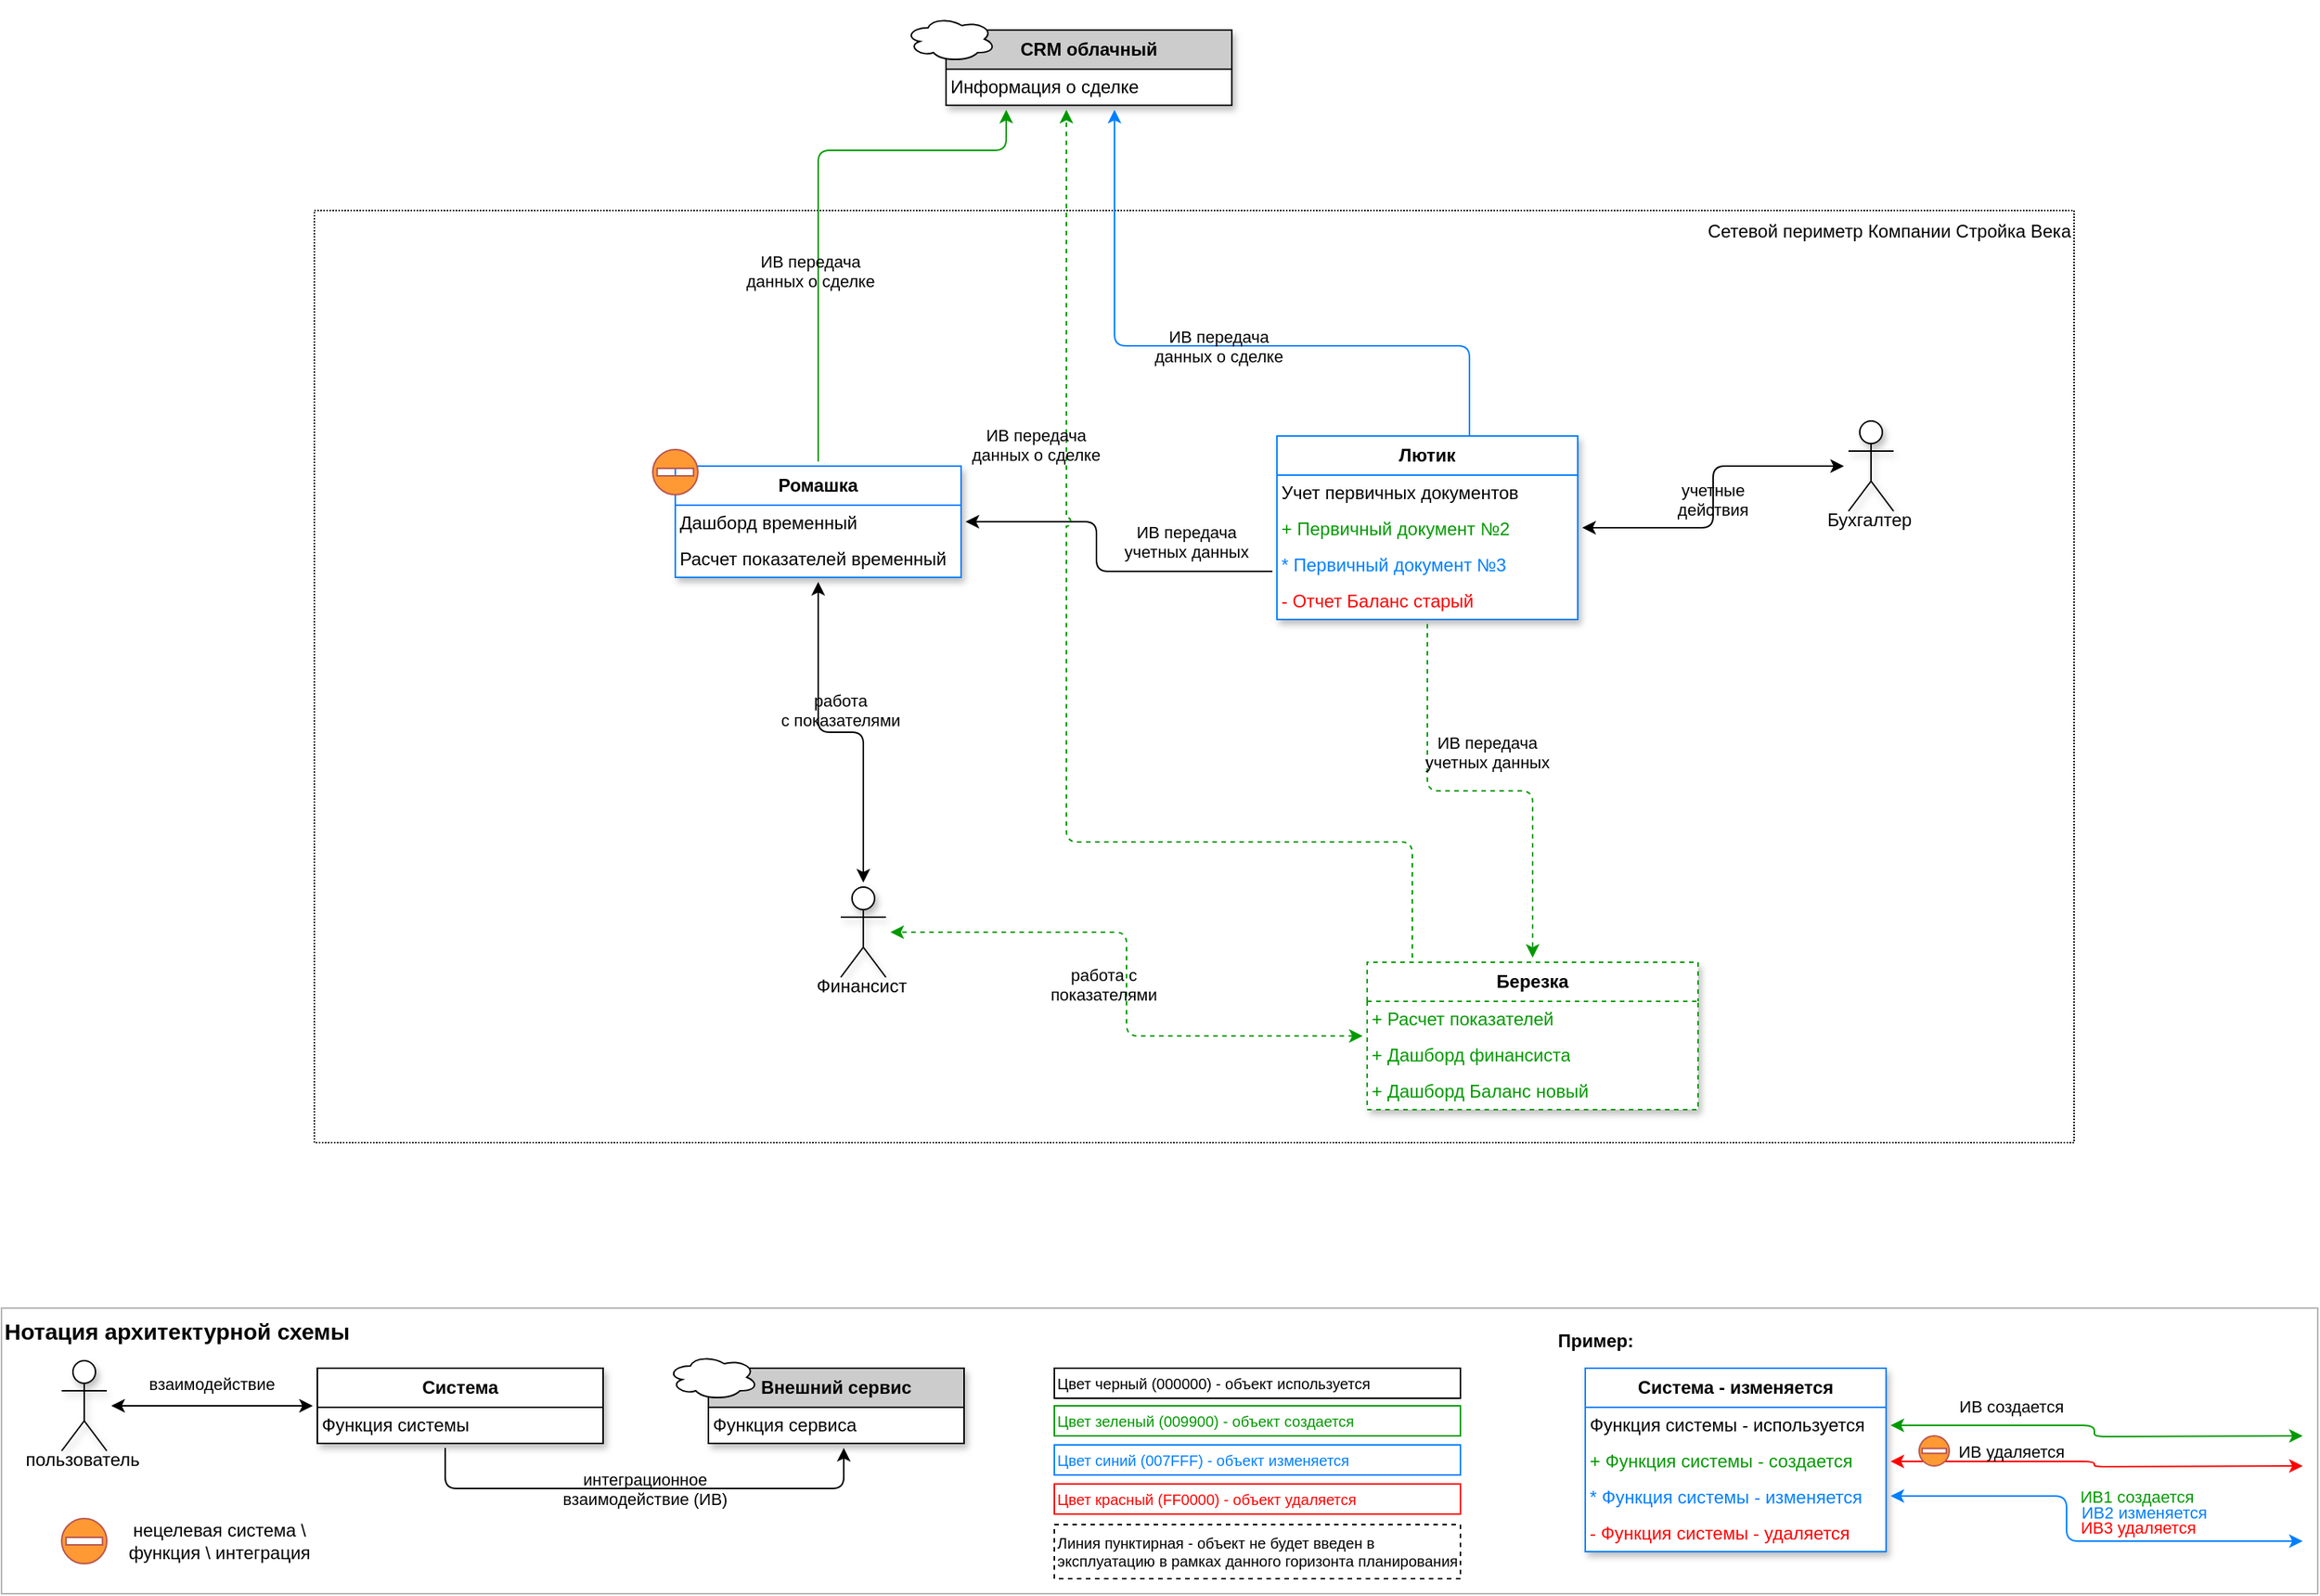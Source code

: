 <mxfile version="24.2.5" type="device">
  <diagram name="L1 diagram" id="lnKFR2A0_PlhCYDjk-47">
    <mxGraphModel dx="1147" dy="29" grid="1" gridSize="10" guides="0" tooltips="1" connect="0" arrows="0" fold="1" page="1" pageScale="1" pageWidth="1654" pageHeight="1169" math="0" shadow="0">
      <root>
        <mxCell id="0" />
        <mxCell id="WYcusz1EQhwt7nqvAaZp-32" value="Легенда" style="" parent="0" />
        <mxCell id="w1Yb3G1GzCkss31SYDfo-8" value="Нотация архитектурной схемы" style="rounded=0;whiteSpace=wrap;html=1;fillColor=default;strokeColor=#B3B3B3;verticalAlign=top;fontSize=15;movable=1;resizable=1;rotatable=1;deletable=1;editable=1;locked=0;connectable=1;strokeWidth=1;fontStyle=1;align=left;" parent="WYcusz1EQhwt7nqvAaZp-32" vertex="1">
          <mxGeometry x="62" y="2140" width="1540" height="190" as="geometry" />
        </mxCell>
        <object label="Система" placeholders="1" tooltip="" team="" tasks="" id="WYcusz1EQhwt7nqvAaZp-33">
          <mxCell style="swimlane;strokeColor=#000000;rounded=0;strokeWidth=1;fontStyle=1;childLayout=stackLayout;horizontal=1;startSize=26;fillColor=default;horizontalStack=0;resizeParent=1;resizeParentMax=0;resizeLast=0;collapsible=0;marginBottom=0;whiteSpace=wrap;labelBackgroundColor=none;swimlaneFillColor=#FFFFFF;swimlaneLine=1;shadow=1;glass=0;allowArrows=1;fixDash=0;expand=1;movableLabel=0;rotatable=0;noLabel=0;snapToPoint=0;perimeter=rectanglePerimeter;metaEdit=0;resizeWidth=0;resizeHeight=0;cloneable=1;deletable=1;treeFolding=0;treeMoving=0;pointerEvents=0;enumerate=0;comic=0;movable=1;resizable=1;editable=1;locked=0;connectable=1;autosize=0;spacing=0;" parent="WYcusz1EQhwt7nqvAaZp-32" vertex="1">
            <mxGeometry x="272" y="2180" width="190" height="50" as="geometry">
              <mxRectangle x="1360" y="1390" width="90" height="30" as="alternateBounds" />
            </mxGeometry>
          </mxCell>
        </object>
        <UserObject label="Функция системы" tooltip="" team="" tasks="" placeholders="1" id="WYcusz1EQhwt7nqvAaZp-34">
          <mxCell style="text;strokeColor=none;fillColor=none;align=left;verticalAlign=middle;spacingLeft=0;spacingRight=0;overflow=hidden;rotatable=0;points=[[0,0.5],[1,0.5]];portConstraint=eastwest;whiteSpace=wrap;fontColor=#000000;noLabel=0;expand=1;enumerate=0;textShadow=0;labelPosition=center;verticalLabelPosition=middle;spacing=3;" parent="WYcusz1EQhwt7nqvAaZp-33" vertex="1">
            <mxGeometry y="26" width="190" height="24" as="geometry" />
          </mxCell>
        </UserObject>
        <UserObject label="интеграционное&#xa;взаимодействие (ИВ)" tooltip="" team="" tasks="" placeholders="1" id="WYcusz1EQhwt7nqvAaZp-35">
          <mxCell style="edgeStyle=orthogonalEdgeStyle;rounded=1;orthogonalLoop=1;jettySize=auto;fontColor=#000000;strokeColor=#000000;curved=0;fillOpacity=100;metaEdit=0;noJump=0;ignoreEdge=0;orthogonal=1;enumerate=0;bendable=1;perimeterSpacing=3;comic=0;arcSize=15;labelBackgroundColor=none;spacing=0;shadow=0;horizontal=1;jumpStyle=arc;flowAnimation=0;startArrow=none;startFill=0;" parent="WYcusz1EQhwt7nqvAaZp-32" source="WYcusz1EQhwt7nqvAaZp-33" target="w1Yb3G1GzCkss31SYDfo-4" edge="1">
            <mxGeometry x="0.003" relative="1" as="geometry">
              <mxPoint x="422" y="2290" as="sourcePoint" />
              <mxPoint x="472" y="2330" as="targetPoint" />
              <mxPoint as="offset" />
              <Array as="points">
                <mxPoint x="357" y="2260" />
                <mxPoint x="622" y="2260" />
              </Array>
            </mxGeometry>
          </mxCell>
        </UserObject>
        <object label="пользователь" placeholders="1" id="WYcusz1EQhwt7nqvAaZp-36">
          <mxCell style="shape=umlActor;verticalLabelPosition=bottom;verticalAlign=top;outlineConnect=0;movableLabel=1;resizable=0;rotatable=0;treeFolding=0;treeMoving=0;enumerate=0;comic=0;resizeWidth=0;recursiveResize=0;textShadow=0;shadow=1;" parent="WYcusz1EQhwt7nqvAaZp-32" vertex="1">
            <mxGeometry x="102" y="2175" width="30" height="60" as="geometry">
              <mxPoint x="-1" y="-8" as="offset" />
            </mxGeometry>
          </mxCell>
        </object>
        <UserObject label="взаимодействие" tooltip="" team="" tasks="" placeholders="1" id="w1Yb3G1GzCkss31SYDfo-1">
          <mxCell style="edgeStyle=orthogonalEdgeStyle;rounded=1;orthogonalLoop=1;jettySize=auto;fontColor=#000000;strokeColor=#000000;curved=0;fillOpacity=100;metaEdit=0;noJump=0;ignoreEdge=0;orthogonal=1;enumerate=0;bendable=1;perimeterSpacing=3;comic=0;arcSize=15;labelBackgroundColor=none;spacing=0;shadow=0;horizontal=1;startArrow=classic;startFill=1;jumpStyle=arc;" parent="WYcusz1EQhwt7nqvAaZp-32" source="WYcusz1EQhwt7nqvAaZp-36" target="WYcusz1EQhwt7nqvAaZp-33" edge="1">
            <mxGeometry y="15" relative="1" as="geometry">
              <mxPoint x="152" y="2305" as="sourcePoint" />
              <mxPoint x="289" y="2270" as="targetPoint" />
              <mxPoint as="offset" />
            </mxGeometry>
          </mxCell>
        </UserObject>
        <mxCell id="w1Yb3G1GzCkss31SYDfo-7" value="" style="group" parent="WYcusz1EQhwt7nqvAaZp-32" vertex="1" connectable="0">
          <mxGeometry x="502" y="2160" width="220" height="70" as="geometry" />
        </mxCell>
        <object label="Внешний сервис" placeholders="1" tooltip="" team="" tasks="" id="w1Yb3G1GzCkss31SYDfo-4">
          <mxCell style="swimlane;strokeColor=#000000;rounded=0;strokeWidth=1;fontStyle=1;childLayout=stackLayout;horizontal=1;startSize=26;fillColor=#CCCCCC;horizontalStack=0;resizeParent=1;resizeParentMax=0;resizeLast=0;collapsible=0;marginBottom=0;whiteSpace=wrap;labelBackgroundColor=none;swimlaneFillColor=#FFFFFF;swimlaneLine=1;shadow=1;glass=0;allowArrows=1;fixDash=0;expand=1;movableLabel=0;rotatable=0;noLabel=0;snapToPoint=0;perimeter=rectanglePerimeter;metaEdit=0;resizeWidth=0;resizeHeight=0;cloneable=1;deletable=1;treeFolding=0;treeMoving=0;pointerEvents=0;enumerate=0;comic=0;movable=1;resizable=1;editable=1;locked=0;connectable=1;autosize=0;spacing=0;" parent="w1Yb3G1GzCkss31SYDfo-7" vertex="1">
            <mxGeometry x="30" y="20" width="170" height="50" as="geometry">
              <mxRectangle x="1360" y="1390" width="90" height="30" as="alternateBounds" />
            </mxGeometry>
          </mxCell>
        </object>
        <UserObject label="Функция сервиса" tooltip="" team="" tasks="" placeholders="1" id="w1Yb3G1GzCkss31SYDfo-5">
          <mxCell style="text;strokeColor=none;fillColor=none;align=left;verticalAlign=middle;spacingLeft=0;spacingRight=0;overflow=hidden;rotatable=0;points=[[0,0.5],[1,0.5]];portConstraint=eastwest;whiteSpace=wrap;fontColor=#000000;noLabel=0;expand=1;enumerate=0;textShadow=0;labelPosition=center;verticalLabelPosition=middle;spacing=3;" parent="w1Yb3G1GzCkss31SYDfo-4" vertex="1">
            <mxGeometry y="26" width="170" height="24" as="geometry" />
          </mxCell>
        </UserObject>
        <mxCell id="w1Yb3G1GzCkss31SYDfo-6" value="" style="ellipse;shape=cloud;whiteSpace=wrap;html=1;" parent="w1Yb3G1GzCkss31SYDfo-7" vertex="1">
          <mxGeometry x="3" y="11" width="60" height="30" as="geometry" />
        </mxCell>
        <mxCell id="w1Yb3G1GzCkss31SYDfo-9" value="Цвет черный (000000) - объект используется" style="text;align=left;verticalAlign=middle;whiteSpace=wrap;rounded=0;strokeColor=default;fontSize=10;" parent="WYcusz1EQhwt7nqvAaZp-32" vertex="1">
          <mxGeometry x="762" y="2180" width="270" height="20" as="geometry" />
        </mxCell>
        <mxCell id="w1Yb3G1GzCkss31SYDfo-11" value="Цвет зеленый (009900) - объект создается" style="text;align=left;verticalAlign=middle;whiteSpace=wrap;rounded=0;strokeColor=#009900;fontColor=#009900;fontSize=10;" parent="WYcusz1EQhwt7nqvAaZp-32" vertex="1">
          <mxGeometry x="762" y="2205" width="270" height="20" as="geometry" />
        </mxCell>
        <mxCell id="w1Yb3G1GzCkss31SYDfo-12" value="Цвет синий (007FFF) - объект изменяется" style="text;align=left;verticalAlign=middle;whiteSpace=wrap;rounded=0;strokeColor=#007FFF;fontColor=#007FFF;fontSize=10;" parent="WYcusz1EQhwt7nqvAaZp-32" vertex="1">
          <mxGeometry x="762" y="2231" width="270" height="20" as="geometry" />
        </mxCell>
        <mxCell id="w1Yb3G1GzCkss31SYDfo-13" value="Цвет красный (FF0000) - объект удаляется" style="text;align=left;verticalAlign=middle;whiteSpace=wrap;rounded=0;strokeColor=#FF0000;fontColor=#FF0000;fontSize=10;" parent="WYcusz1EQhwt7nqvAaZp-32" vertex="1">
          <mxGeometry x="762" y="2257" width="270" height="20" as="geometry" />
        </mxCell>
        <mxCell id="w1Yb3G1GzCkss31SYDfo-14" value="Пример:" style="text;html=1;align=center;verticalAlign=middle;whiteSpace=wrap;rounded=0;fontStyle=1" parent="WYcusz1EQhwt7nqvAaZp-32" vertex="1">
          <mxGeometry x="1092" y="2147" width="60" height="30" as="geometry" />
        </mxCell>
        <object label="Система - изменяется" placeholders="1" tooltip="" team="" tasks="" id="w1Yb3G1GzCkss31SYDfo-15">
          <mxCell style="swimlane;strokeColor=#007FFF;rounded=0;strokeWidth=1;fontStyle=1;childLayout=stackLayout;horizontal=1;startSize=26;fillColor=default;horizontalStack=0;resizeParent=1;resizeParentMax=0;resizeLast=0;collapsible=0;marginBottom=0;whiteSpace=wrap;labelBackgroundColor=none;swimlaneFillColor=#FFFFFF;swimlaneLine=1;shadow=1;glass=0;allowArrows=1;fixDash=0;expand=1;movableLabel=0;rotatable=0;noLabel=0;snapToPoint=0;perimeter=rectanglePerimeter;metaEdit=0;resizeWidth=0;resizeHeight=0;cloneable=1;deletable=1;treeFolding=0;treeMoving=0;pointerEvents=0;enumerate=0;comic=0;movable=1;resizable=1;editable=1;locked=0;connectable=1;autosize=0;spacing=0;" parent="WYcusz1EQhwt7nqvAaZp-32" vertex="1">
            <mxGeometry x="1115" y="2180" width="200" height="122" as="geometry">
              <mxRectangle x="1360" y="1390" width="90" height="30" as="alternateBounds" />
            </mxGeometry>
          </mxCell>
        </object>
        <UserObject label="Функция системы - используется" tooltip="" team="" tasks="" placeholders="1" id="w1Yb3G1GzCkss31SYDfo-16">
          <mxCell style="text;strokeColor=none;fillColor=none;align=left;verticalAlign=middle;spacingLeft=0;spacingRight=0;overflow=hidden;rotatable=0;points=[[0,0.5],[1,0.5]];portConstraint=eastwest;whiteSpace=wrap;fontColor=#000000;noLabel=0;expand=1;enumerate=0;textShadow=0;labelPosition=center;verticalLabelPosition=middle;spacing=3;" parent="w1Yb3G1GzCkss31SYDfo-15" vertex="1">
            <mxGeometry y="26" width="200" height="24" as="geometry" />
          </mxCell>
        </UserObject>
        <UserObject label="+ Функция системы - создается" tooltip="" team="" tasks="" placeholders="1" id="w1Yb3G1GzCkss31SYDfo-19">
          <mxCell style="text;strokeColor=none;fillColor=none;align=left;verticalAlign=middle;spacingLeft=0;spacingRight=0;overflow=hidden;rotatable=0;points=[[0,0.5],[1,0.5]];portConstraint=eastwest;whiteSpace=wrap;fontColor=#009900;expand=1;enumerate=0;textShadow=0;labelPosition=center;verticalLabelPosition=middle;spacing=3;" parent="w1Yb3G1GzCkss31SYDfo-15" vertex="1">
            <mxGeometry y="50" width="200" height="24" as="geometry" />
          </mxCell>
        </UserObject>
        <UserObject label="* Функция системы - изменяется" tooltip="" team="" tasks="" placeholders="1" id="w1Yb3G1GzCkss31SYDfo-20">
          <mxCell style="text;strokeColor=none;fillColor=none;align=left;verticalAlign=middle;spacingLeft=0;spacingRight=0;overflow=hidden;rotatable=0;points=[[0,0.5],[1,0.5]];portConstraint=eastwest;whiteSpace=wrap;fontColor=#007FFF;expand=1;enumerate=0;textShadow=0;labelPosition=center;verticalLabelPosition=middle;spacing=3;" parent="w1Yb3G1GzCkss31SYDfo-15" vertex="1">
            <mxGeometry y="74" width="200" height="24" as="geometry" />
          </mxCell>
        </UserObject>
        <UserObject label="- Функция системы - удаляется" tooltip="" team="" tasks="" placeholders="1" id="w1Yb3G1GzCkss31SYDfo-21">
          <mxCell style="text;strokeColor=none;fillColor=none;align=left;verticalAlign=middle;spacingLeft=0;spacingRight=0;overflow=hidden;rotatable=0;points=[[0,0.5],[1,0.5]];portConstraint=eastwest;whiteSpace=wrap;fontColor=#FF0000;expand=1;enumerate=0;textShadow=0;labelPosition=center;verticalLabelPosition=middle;spacing=3;" parent="w1Yb3G1GzCkss31SYDfo-15" vertex="1">
            <mxGeometry y="98" width="200" height="24" as="geometry" />
          </mxCell>
        </UserObject>
        <UserObject label="ИВ создается" tooltip="" team="" tasks="" placeholders="1" id="w1Yb3G1GzCkss31SYDfo-22">
          <mxCell style="edgeStyle=orthogonalEdgeStyle;rounded=1;orthogonalLoop=1;jettySize=auto;fontColor=#000000;strokeColor=#009900;curved=0;fillOpacity=100;metaEdit=0;noJump=0;ignoreEdge=0;orthogonal=1;enumerate=0;bendable=1;perimeterSpacing=3;comic=0;arcSize=15;labelBackgroundColor=none;spacing=0;shadow=0;horizontal=1;startArrow=classic;startFill=1;jumpStyle=arc;" parent="WYcusz1EQhwt7nqvAaZp-32" source="w1Yb3G1GzCkss31SYDfo-16" edge="1">
            <mxGeometry x="-0.429" y="13" relative="1" as="geometry">
              <mxPoint x="1355" y="2215" as="sourcePoint" />
              <mxPoint x="1592" y="2225" as="targetPoint" />
              <mxPoint as="offset" />
            </mxGeometry>
          </mxCell>
        </UserObject>
        <UserObject label="ИВ удаляется" tooltip="" team="" tasks="" placeholders="1" id="w1Yb3G1GzCkss31SYDfo-23">
          <mxCell style="edgeStyle=orthogonalEdgeStyle;rounded=1;orthogonalLoop=1;jettySize=auto;fontColor=#000000;strokeColor=#FF0000;curved=0;fillOpacity=100;metaEdit=0;noJump=0;ignoreEdge=0;orthogonal=1;enumerate=0;bendable=1;perimeterSpacing=3;comic=0;arcSize=15;labelBackgroundColor=none;spacing=0;shadow=0;horizontal=1;startArrow=classic;startFill=1;jumpStyle=arc;" parent="WYcusz1EQhwt7nqvAaZp-32" source="w1Yb3G1GzCkss31SYDfo-19" edge="1">
            <mxGeometry x="-0.421" y="7" relative="1" as="geometry">
              <mxPoint x="1355" y="2245" as="sourcePoint" />
              <mxPoint x="1592" y="2245" as="targetPoint" />
              <mxPoint as="offset" />
            </mxGeometry>
          </mxCell>
        </UserObject>
        <UserObject label="ИВ1 создается" tooltip="" team="" tasks="" placeholders="1" id="w1Yb3G1GzCkss31SYDfo-24">
          <mxCell style="edgeStyle=orthogonalEdgeStyle;rounded=1;orthogonalLoop=1;jettySize=auto;fontColor=#009900;strokeColor=#007FFF;curved=0;fillOpacity=100;metaEdit=0;noJump=0;ignoreEdge=0;orthogonal=1;enumerate=0;bendable=1;perimeterSpacing=3;comic=0;arcSize=15;labelBackgroundColor=none;spacing=0;shadow=0;horizontal=1;startArrow=classic;startFill=1;jumpStyle=arc;" parent="WYcusz1EQhwt7nqvAaZp-32" source="w1Yb3G1GzCkss31SYDfo-15" edge="1">
            <mxGeometry x="0.276" y="30" relative="1" as="geometry">
              <mxPoint x="1385" y="2295" as="sourcePoint" />
              <mxPoint x="1592" y="2295" as="targetPoint" />
              <mxPoint as="offset" />
              <Array as="points">
                <mxPoint x="1435" y="2265" />
                <mxPoint x="1435" y="2295" />
              </Array>
            </mxGeometry>
          </mxCell>
        </UserObject>
        <UserObject label="ИВ2 изменяется" tooltip="" placeholders="1" team="" tasks="" id="w1Yb3G1GzCkss31SYDfo-25">
          <mxCell style="edgeLabel;align=center;verticalAlign=middle;resizable=0;points=[];labelBackgroundColor=none;fontColor=#007FFF;" parent="w1Yb3G1GzCkss31SYDfo-24" vertex="1" connectable="0">
            <mxGeometry x="0.214" relative="1" as="geometry">
              <mxPoint x="14" y="-20" as="offset" />
            </mxGeometry>
          </mxCell>
        </UserObject>
        <UserObject label="ИВ3 удаляется" tooltip="" placeholders="1" team="" tasks="" id="w1Yb3G1GzCkss31SYDfo-26">
          <mxCell style="edgeLabel;align=center;verticalAlign=middle;resizable=0;points=[];labelBackgroundColor=none;fontColor=#FF0000;" parent="w1Yb3G1GzCkss31SYDfo-24" vertex="1" connectable="0">
            <mxGeometry x="0.214" relative="1" as="geometry">
              <mxPoint x="10" y="-10" as="offset" />
            </mxGeometry>
          </mxCell>
        </UserObject>
        <mxCell id="w1Yb3G1GzCkss31SYDfo-27" value="" style="shape=mxgraph.signs.safety.no_entry;html=1;pointerEvents=1;fillColor=#FF9933;strokeColor=#b85450;verticalLabelPosition=bottom;verticalAlign=top;align=center;sketch=0;aspect=fixed;" parent="WYcusz1EQhwt7nqvAaZp-32" vertex="1">
          <mxGeometry x="102" y="2280" width="30" height="30" as="geometry" />
        </mxCell>
        <mxCell id="w1Yb3G1GzCkss31SYDfo-28" value="нецелевая система \ функция \ интеграция" style="text;html=1;align=center;verticalAlign=middle;whiteSpace=wrap;rounded=0;" parent="WYcusz1EQhwt7nqvAaZp-32" vertex="1">
          <mxGeometry x="132" y="2280" width="150" height="30" as="geometry" />
        </mxCell>
        <mxCell id="w1Yb3G1GzCkss31SYDfo-30" value="Линия пунктирная - объект не будет введен в эксплуатацию в рамках данного горизонта планирования" style="text;align=left;verticalAlign=middle;whiteSpace=wrap;rounded=0;strokeColor=default;fontSize=10;dashed=1;" parent="WYcusz1EQhwt7nqvAaZp-32" vertex="1">
          <mxGeometry x="762" y="2284" width="270" height="36" as="geometry" />
        </mxCell>
        <mxCell id="w1Yb3G1GzCkss31SYDfo-31" value="" style="shape=mxgraph.signs.safety.no_entry;html=1;pointerEvents=1;fillColor=#FF9933;strokeColor=#b85450;verticalLabelPosition=bottom;verticalAlign=top;align=center;sketch=0;aspect=fixed;" parent="WYcusz1EQhwt7nqvAaZp-32" vertex="1">
          <mxGeometry x="1337" y="2225" width="20" height="20" as="geometry" />
        </mxCell>
        <mxCell id="1" value="пример схемы" parent="0" />
        <mxCell id="w1Yb3G1GzCkss31SYDfo-59" value="Сетевой периметр Компании Стройка Века" style="rounded=0;whiteSpace=wrap;html=1;fillColor=default;verticalAlign=top;align=right;dashed=1;dashPattern=1 1;shadow=0;movable=0;resizable=0;rotatable=0;deletable=0;editable=0;locked=1;connectable=0;" parent="1" vertex="1">
          <mxGeometry x="270" y="1410" width="1170" height="620" as="geometry" />
        </mxCell>
        <object label="Ромашка" placeholders="1" tooltip="" team="Финансы - Базовый учет" tasks="" tags="этап_1" id="w1Yb3G1GzCkss31SYDfo-33">
          <mxCell style="swimlane;strokeColor=#007FFF;rounded=0;strokeWidth=1;fontStyle=1;childLayout=stackLayout;horizontal=1;startSize=26;fillColor=default;horizontalStack=0;resizeParent=1;resizeParentMax=0;resizeLast=0;collapsible=0;marginBottom=0;whiteSpace=wrap;labelBackgroundColor=none;swimlaneFillColor=#FFFFFF;swimlaneLine=1;shadow=1;glass=0;allowArrows=1;fixDash=0;expand=1;movableLabel=0;rotatable=0;noLabel=0;snapToPoint=0;perimeter=rectanglePerimeter;metaEdit=0;resizeWidth=0;resizeHeight=0;cloneable=1;deletable=1;treeFolding=0;treeMoving=0;pointerEvents=0;enumerate=0;comic=0;movable=1;resizable=1;editable=1;locked=0;connectable=1;autosize=0;spacing=0;" parent="1" vertex="1">
            <mxGeometry x="510" y="1580" width="190" height="74" as="geometry">
              <mxRectangle x="1360" y="1390" width="90" height="30" as="alternateBounds" />
            </mxGeometry>
          </mxCell>
        </object>
        <UserObject label="Дашборд временный" tooltip="" team="" tasks="" placeholders="1" id="w1Yb3G1GzCkss31SYDfo-34">
          <mxCell style="text;strokeColor=none;fillColor=none;align=left;verticalAlign=middle;spacingLeft=0;spacingRight=0;overflow=hidden;rotatable=0;points=[[0,0.5],[1,0.5]];portConstraint=eastwest;whiteSpace=wrap;fontColor=#000000;noLabel=0;expand=1;enumerate=0;textShadow=0;labelPosition=center;verticalLabelPosition=middle;spacing=3;" parent="w1Yb3G1GzCkss31SYDfo-33" vertex="1">
            <mxGeometry y="26" width="190" height="24" as="geometry" />
          </mxCell>
        </UserObject>
        <UserObject label="Расчет показателей временный" tooltip="" team="" tasks="" placeholders="1" id="w1Yb3G1GzCkss31SYDfo-48">
          <mxCell style="text;strokeColor=none;fillColor=none;align=left;verticalAlign=middle;spacingLeft=0;spacingRight=0;overflow=hidden;rotatable=0;points=[[0,0.5],[1,0.5]];portConstraint=eastwest;whiteSpace=wrap;fontColor=#000000;noLabel=0;expand=1;enumerate=0;textShadow=0;labelPosition=center;verticalLabelPosition=middle;spacing=3;" parent="w1Yb3G1GzCkss31SYDfo-33" vertex="1">
            <mxGeometry y="50" width="190" height="24" as="geometry" />
          </mxCell>
        </UserObject>
        <object label="Лютик" placeholders="1" tooltip="" team="Финансы - Базовый учет" tasks="" tags="этап_1" id="w1Yb3G1GzCkss31SYDfo-35">
          <mxCell style="swimlane;strokeColor=#007FFF;rounded=0;strokeWidth=1;fontStyle=1;childLayout=stackLayout;horizontal=1;startSize=26;fillColor=default;horizontalStack=0;resizeParent=1;resizeParentMax=0;resizeLast=0;collapsible=0;marginBottom=0;whiteSpace=wrap;labelBackgroundColor=none;swimlaneFillColor=#FFFFFF;swimlaneLine=1;shadow=1;glass=0;allowArrows=1;fixDash=0;expand=1;movableLabel=0;rotatable=0;noLabel=0;snapToPoint=0;perimeter=rectanglePerimeter;metaEdit=0;resizeWidth=0;resizeHeight=0;cloneable=1;deletable=1;treeFolding=0;treeMoving=0;pointerEvents=0;enumerate=0;comic=0;movable=1;resizable=1;editable=1;locked=0;connectable=1;autosize=0;spacing=0;" parent="1" vertex="1">
            <mxGeometry x="910" y="1560" width="200" height="122" as="geometry">
              <mxRectangle x="1360" y="1390" width="90" height="30" as="alternateBounds" />
            </mxGeometry>
          </mxCell>
        </object>
        <UserObject label="Учет первичных документов" tooltip="" team="" tasks="" placeholders="1" id="w1Yb3G1GzCkss31SYDfo-36">
          <mxCell style="text;strokeColor=none;fillColor=none;align=left;verticalAlign=middle;spacingLeft=0;spacingRight=0;overflow=hidden;rotatable=0;points=[[0,0.5],[1,0.5]];portConstraint=eastwest;whiteSpace=wrap;fontColor=#000000;noLabel=0;expand=1;enumerate=0;textShadow=0;labelPosition=center;verticalLabelPosition=middle;spacing=3;" parent="w1Yb3G1GzCkss31SYDfo-35" vertex="1">
            <mxGeometry y="26" width="200" height="24" as="geometry" />
          </mxCell>
        </UserObject>
        <UserObject label="+ Первичный документ №2" tooltip="" team="" tasks="" placeholders="1" id="w1Yb3G1GzCkss31SYDfo-37">
          <mxCell style="text;strokeColor=none;fillColor=none;align=left;verticalAlign=middle;spacingLeft=0;spacingRight=0;overflow=hidden;rotatable=0;points=[[0,0.5],[1,0.5]];portConstraint=eastwest;whiteSpace=wrap;fontColor=#009900;expand=1;enumerate=0;textShadow=0;labelPosition=center;verticalLabelPosition=middle;spacing=3;" parent="w1Yb3G1GzCkss31SYDfo-35" vertex="1">
            <mxGeometry y="50" width="200" height="24" as="geometry" />
          </mxCell>
        </UserObject>
        <UserObject label="* Первичный документ №3" tooltip="" team="" tasks="" placeholders="1" id="w1Yb3G1GzCkss31SYDfo-38">
          <mxCell style="text;strokeColor=none;fillColor=none;align=left;verticalAlign=middle;spacingLeft=0;spacingRight=0;overflow=hidden;rotatable=0;points=[[0,0.5],[1,0.5]];portConstraint=eastwest;whiteSpace=wrap;fontColor=#007FFF;expand=1;enumerate=0;textShadow=0;labelPosition=center;verticalLabelPosition=middle;spacing=3;" parent="w1Yb3G1GzCkss31SYDfo-35" vertex="1">
            <mxGeometry y="74" width="200" height="24" as="geometry" />
          </mxCell>
        </UserObject>
        <UserObject label="- Отчет Баланс старый" tooltip="" team="" tasks="" placeholders="1" id="w1Yb3G1GzCkss31SYDfo-39">
          <mxCell style="text;strokeColor=none;fillColor=none;align=left;verticalAlign=middle;spacingLeft=0;spacingRight=0;overflow=hidden;rotatable=0;points=[[0,0.5],[1,0.5]];portConstraint=eastwest;whiteSpace=wrap;fontColor=#FF0000;expand=1;enumerate=0;textShadow=0;labelPosition=center;verticalLabelPosition=middle;spacing=3;" parent="w1Yb3G1GzCkss31SYDfo-35" vertex="1">
            <mxGeometry y="98" width="200" height="24" as="geometry" />
          </mxCell>
        </UserObject>
        <object label="Финансист" placeholders="1" id="w1Yb3G1GzCkss31SYDfo-40">
          <mxCell style="shape=umlActor;verticalLabelPosition=bottom;verticalAlign=top;outlineConnect=0;movableLabel=1;resizable=0;rotatable=0;treeFolding=0;treeMoving=0;enumerate=0;comic=0;resizeWidth=0;recursiveResize=0;textShadow=0;shadow=1;" parent="1" vertex="1">
            <mxGeometry x="620" y="1860" width="30" height="60" as="geometry">
              <mxPoint x="-1" y="-8" as="offset" />
            </mxGeometry>
          </mxCell>
        </object>
        <object label="Березка" placeholders="1" tooltip="" team="Финансы - Контроллинг" tasks="" tags="этап_2" id="w1Yb3G1GzCkss31SYDfo-41">
          <mxCell style="swimlane;strokeColor=#009900;rounded=0;strokeWidth=1;fontStyle=1;childLayout=stackLayout;horizontal=1;startSize=26;fillColor=default;horizontalStack=0;resizeParent=1;resizeParentMax=0;resizeLast=0;collapsible=0;marginBottom=0;whiteSpace=wrap;labelBackgroundColor=none;swimlaneFillColor=#FFFFFF;swimlaneLine=1;shadow=1;glass=0;allowArrows=1;fixDash=0;expand=1;movableLabel=0;rotatable=0;noLabel=0;snapToPoint=0;perimeter=rectanglePerimeter;metaEdit=0;resizeWidth=0;resizeHeight=0;cloneable=1;deletable=1;treeFolding=0;treeMoving=0;pointerEvents=0;enumerate=0;comic=0;movable=1;resizable=1;editable=1;locked=0;connectable=1;autosize=0;spacing=0;dashed=1;" parent="1" vertex="1">
            <mxGeometry x="970" y="1910" width="220" height="98" as="geometry">
              <mxRectangle x="1360" y="1390" width="90" height="30" as="alternateBounds" />
            </mxGeometry>
          </mxCell>
        </object>
        <UserObject label="+ Расчет показателей" tooltip="" team="" tasks="" placeholders="1" id="w1Yb3G1GzCkss31SYDfo-42">
          <mxCell style="text;strokeColor=none;fillColor=none;align=left;verticalAlign=middle;spacingLeft=0;spacingRight=0;overflow=hidden;rotatable=0;points=[[0,0.5],[1,0.5]];portConstraint=eastwest;whiteSpace=wrap;fontColor=#009900;expand=1;enumerate=0;textShadow=0;labelPosition=center;verticalLabelPosition=middle;spacing=3;" parent="w1Yb3G1GzCkss31SYDfo-41" vertex="1">
            <mxGeometry y="26" width="220" height="24" as="geometry" />
          </mxCell>
        </UserObject>
        <UserObject label="+ Дашборд финансиста" tooltip="" team="" tasks="" placeholders="1" id="w1Yb3G1GzCkss31SYDfo-43">
          <mxCell style="text;strokeColor=none;fillColor=none;align=left;verticalAlign=middle;spacingLeft=0;spacingRight=0;overflow=hidden;rotatable=0;points=[[0,0.5],[1,0.5]];portConstraint=eastwest;whiteSpace=wrap;fontColor=#009900;expand=1;enumerate=0;textShadow=0;labelPosition=center;verticalLabelPosition=middle;spacing=3;" parent="w1Yb3G1GzCkss31SYDfo-41" vertex="1">
            <mxGeometry y="50" width="220" height="24" as="geometry" />
          </mxCell>
        </UserObject>
        <UserObject label="+ Дашборд Баланс новый" tooltip="" team="Управление данными" tasks="" placeholders="1" id="w1Yb3G1GzCkss31SYDfo-61">
          <mxCell style="text;strokeColor=none;fillColor=none;align=left;verticalAlign=middle;spacingLeft=0;spacingRight=0;overflow=hidden;rotatable=0;points=[[0,0.5],[1,0.5]];portConstraint=eastwest;whiteSpace=wrap;fontColor=#009900;expand=1;enumerate=0;textShadow=0;labelPosition=center;verticalLabelPosition=middle;spacing=3;" parent="w1Yb3G1GzCkss31SYDfo-41" vertex="1">
            <mxGeometry y="74" width="220" height="24" as="geometry" />
          </mxCell>
        </UserObject>
        <UserObject label="работа с&#xa;показателями" tooltip="" team="" tasks="" placeholders="1" tags="этап_2" id="w1Yb3G1GzCkss31SYDfo-44">
          <mxCell style="edgeStyle=orthogonalEdgeStyle;rounded=1;orthogonalLoop=1;jettySize=auto;fontColor=#000000;strokeColor=#009900;curved=0;fillOpacity=100;metaEdit=0;noJump=0;ignoreEdge=0;orthogonal=1;enumerate=0;bendable=1;perimeterSpacing=3;comic=0;arcSize=15;labelBackgroundColor=none;spacing=0;shadow=0;horizontal=1;startArrow=classic;startFill=1;jumpStyle=arc;dashed=1;" parent="1" source="w1Yb3G1GzCkss31SYDfo-41" target="w1Yb3G1GzCkss31SYDfo-40" edge="1">
            <mxGeometry y="15" relative="1" as="geometry">
              <mxPoint x="814" y="1910" as="sourcePoint" />
              <mxPoint x="680" y="1910" as="targetPoint" />
              <mxPoint as="offset" />
            </mxGeometry>
          </mxCell>
        </UserObject>
        <object label="Бухгалтер" placeholders="1" id="w1Yb3G1GzCkss31SYDfo-45">
          <mxCell style="shape=umlActor;verticalLabelPosition=bottom;verticalAlign=top;outlineConnect=0;movableLabel=1;resizable=0;rotatable=0;treeFolding=0;treeMoving=0;enumerate=0;comic=0;resizeWidth=0;recursiveResize=0;textShadow=0;shadow=1;" parent="1" vertex="1">
            <mxGeometry x="1290" y="1550" width="30" height="60" as="geometry">
              <mxPoint x="-1" y="-8" as="offset" />
            </mxGeometry>
          </mxCell>
        </object>
        <UserObject label="учетные&#xa;действия" tooltip="" team="" tasks="" placeholders="1" id="w1Yb3G1GzCkss31SYDfo-46">
          <mxCell style="edgeStyle=orthogonalEdgeStyle;rounded=1;orthogonalLoop=1;jettySize=auto;fontColor=#000000;strokeColor=#000000;curved=0;fillOpacity=100;metaEdit=0;noJump=0;ignoreEdge=0;orthogonal=1;enumerate=0;bendable=1;perimeterSpacing=3;comic=0;arcSize=15;labelBackgroundColor=none;spacing=0;shadow=0;horizontal=1;startArrow=classic;startFill=1;jumpStyle=arc;" parent="1" source="w1Yb3G1GzCkss31SYDfo-45" target="w1Yb3G1GzCkss31SYDfo-35" edge="1">
            <mxGeometry x="0.005" relative="1" as="geometry">
              <mxPoint x="1334" y="1830" as="sourcePoint" />
              <mxPoint x="1200" y="1830" as="targetPoint" />
              <mxPoint y="1" as="offset" />
            </mxGeometry>
          </mxCell>
        </UserObject>
        <mxCell id="w1Yb3G1GzCkss31SYDfo-47" value="" style="shape=mxgraph.signs.safety.no_entry;html=1;pointerEvents=1;fillColor=#FF9933;strokeColor=#b85450;verticalLabelPosition=bottom;verticalAlign=top;align=center;sketch=0;aspect=fixed;" parent="1" vertex="1">
          <mxGeometry x="495" y="1569" width="30" height="30" as="geometry" />
        </mxCell>
        <UserObject label="работа&#xa;с показателями" tooltip="" team="" tasks="" placeholders="1" id="w1Yb3G1GzCkss31SYDfo-49">
          <mxCell style="edgeStyle=orthogonalEdgeStyle;rounded=1;orthogonalLoop=1;jettySize=auto;fontColor=#000000;strokeColor=#000000;curved=0;fillOpacity=100;metaEdit=0;noJump=0;ignoreEdge=0;orthogonal=1;enumerate=0;bendable=1;perimeterSpacing=3;comic=0;arcSize=15;labelBackgroundColor=none;spacing=0;shadow=0;horizontal=1;startArrow=classic;startFill=1;jumpStyle=arc;" parent="1" source="w1Yb3G1GzCkss31SYDfo-33" target="w1Yb3G1GzCkss31SYDfo-40" edge="1">
            <mxGeometry y="15" relative="1" as="geometry">
              <mxPoint x="744" y="1730" as="sourcePoint" />
              <mxPoint x="570" y="1771" as="targetPoint" />
              <mxPoint as="offset" />
            </mxGeometry>
          </mxCell>
        </UserObject>
        <UserObject label="ИВ передача&#xa;учетных данных" tooltip="" team="" tasks="" placeholders="1" id="w1Yb3G1GzCkss31SYDfo-50">
          <mxCell style="edgeStyle=orthogonalEdgeStyle;rounded=1;orthogonalLoop=1;jettySize=auto;fontColor=#000000;strokeColor=#000000;curved=0;fillOpacity=100;metaEdit=0;noJump=0;ignoreEdge=0;orthogonal=1;enumerate=0;bendable=1;perimeterSpacing=3;comic=0;arcSize=15;labelBackgroundColor=none;spacing=0;shadow=0;horizontal=1;jumpStyle=arc;" parent="1" source="w1Yb3G1GzCkss31SYDfo-35" target="w1Yb3G1GzCkss31SYDfo-33" edge="1">
            <mxGeometry x="-0.519" y="-20" relative="1" as="geometry">
              <mxPoint x="730" y="1730" as="sourcePoint" />
              <mxPoint x="995" y="1730" as="targetPoint" />
              <mxPoint as="offset" />
              <Array as="points">
                <mxPoint x="790" y="1650" />
                <mxPoint x="790" y="1617" />
              </Array>
            </mxGeometry>
          </mxCell>
        </UserObject>
        <UserObject label="ИВ передача&#xa;учетных данных" tooltip="" team="" tasks="" placeholders="1" tags="этап_2" id="w1Yb3G1GzCkss31SYDfo-51">
          <mxCell style="edgeStyle=orthogonalEdgeStyle;rounded=1;orthogonalLoop=1;jettySize=auto;fontColor=#000000;strokeColor=#009900;curved=0;fillOpacity=100;metaEdit=0;noJump=0;ignoreEdge=0;orthogonal=1;enumerate=0;bendable=1;perimeterSpacing=3;comic=0;arcSize=15;labelBackgroundColor=none;spacing=0;shadow=0;horizontal=1;jumpStyle=arc;dashed=1;" parent="1" source="w1Yb3G1GzCkss31SYDfo-35" target="w1Yb3G1GzCkss31SYDfo-41" edge="1">
            <mxGeometry x="0.034" y="26" relative="1" as="geometry">
              <mxPoint x="944" y="1753" as="sourcePoint" />
              <mxPoint x="740" y="1720" as="targetPoint" />
              <mxPoint as="offset" />
            </mxGeometry>
          </mxCell>
        </UserObject>
        <mxCell id="w1Yb3G1GzCkss31SYDfo-52" value="" style="group" parent="1" vertex="1" connectable="0">
          <mxGeometry x="660" y="1270" width="220" height="70" as="geometry" />
        </mxCell>
        <object label="CRM облачный" placeholders="1" tooltip="" team="" tasks="" id="w1Yb3G1GzCkss31SYDfo-53">
          <mxCell style="swimlane;strokeColor=#000000;rounded=0;strokeWidth=1;fontStyle=1;childLayout=stackLayout;horizontal=1;startSize=26;fillColor=#CCCCCC;horizontalStack=0;resizeParent=1;resizeParentMax=0;resizeLast=0;collapsible=0;marginBottom=0;whiteSpace=wrap;labelBackgroundColor=none;swimlaneFillColor=#FFFFFF;swimlaneLine=1;shadow=1;glass=0;allowArrows=1;fixDash=0;expand=1;movableLabel=0;rotatable=0;noLabel=0;snapToPoint=0;perimeter=rectanglePerimeter;metaEdit=0;resizeWidth=0;resizeHeight=0;cloneable=1;deletable=1;treeFolding=0;treeMoving=0;pointerEvents=0;enumerate=0;comic=0;movable=1;resizable=1;editable=1;locked=0;connectable=1;autosize=0;spacing=0;" parent="w1Yb3G1GzCkss31SYDfo-52" vertex="1">
            <mxGeometry x="30" y="20" width="190" height="50" as="geometry">
              <mxRectangle x="1360" y="1390" width="90" height="30" as="alternateBounds" />
            </mxGeometry>
          </mxCell>
        </object>
        <UserObject label="Информация о сделке" tooltip="" team="" tasks="" placeholders="1" id="w1Yb3G1GzCkss31SYDfo-54">
          <mxCell style="text;strokeColor=none;fillColor=none;align=left;verticalAlign=middle;spacingLeft=0;spacingRight=0;overflow=hidden;rotatable=0;points=[[0,0.5],[1,0.5]];portConstraint=eastwest;whiteSpace=wrap;fontColor=#000000;noLabel=0;expand=1;enumerate=0;textShadow=0;labelPosition=center;verticalLabelPosition=middle;spacing=3;" parent="w1Yb3G1GzCkss31SYDfo-53" vertex="1">
            <mxGeometry y="26" width="190" height="24" as="geometry" />
          </mxCell>
        </UserObject>
        <mxCell id="w1Yb3G1GzCkss31SYDfo-55" value="" style="ellipse;shape=cloud;whiteSpace=wrap;html=1;" parent="w1Yb3G1GzCkss31SYDfo-52" vertex="1">
          <mxGeometry x="3" y="11" width="60" height="30" as="geometry" />
        </mxCell>
        <UserObject label="ИВ передача&#xa;данных о сделке" tooltip="" team="" tasks="" placeholders="1" tags="этап_1" id="w1Yb3G1GzCkss31SYDfo-56">
          <mxCell style="edgeStyle=orthogonalEdgeStyle;rounded=1;orthogonalLoop=1;jettySize=auto;fontColor=#000000;strokeColor=#007FFF;curved=0;fillOpacity=100;metaEdit=0;noJump=0;ignoreEdge=0;orthogonal=1;enumerate=0;bendable=1;perimeterSpacing=3;comic=0;arcSize=15;labelBackgroundColor=none;spacing=0;shadow=0;horizontal=1;jumpStyle=arc;exitX=0.64;exitY=0;exitDx=0;exitDy=0;exitPerimeter=0;" parent="1" source="w1Yb3G1GzCkss31SYDfo-35" target="w1Yb3G1GzCkss31SYDfo-53" edge="1">
            <mxGeometry relative="1" as="geometry">
              <mxPoint x="700" y="1500" as="sourcePoint" />
              <mxPoint x="680" y="1460" as="targetPoint" />
              <Array as="points">
                <mxPoint x="1038" y="1500" />
                <mxPoint x="802" y="1500" />
              </Array>
            </mxGeometry>
          </mxCell>
        </UserObject>
        <UserObject label="ИВ передача&#xa;данных о сделке" tooltip="" team="Управление данными" tasks="" placeholders="1" tags="этап_1" id="w1Yb3G1GzCkss31SYDfo-57">
          <mxCell style="edgeStyle=orthogonalEdgeStyle;rounded=1;orthogonalLoop=1;jettySize=auto;fontColor=#000000;strokeColor=#009900;curved=0;fillOpacity=100;metaEdit=0;noJump=0;ignoreEdge=0;orthogonal=1;enumerate=0;bendable=1;perimeterSpacing=3;comic=0;arcSize=15;labelBackgroundColor=none;spacing=0;shadow=0;horizontal=1;jumpStyle=arc;" parent="1" source="w1Yb3G1GzCkss31SYDfo-33" target="w1Yb3G1GzCkss31SYDfo-53" edge="1">
            <mxGeometry x="-0.292" y="5" relative="1" as="geometry">
              <mxPoint x="510" y="1400" as="sourcePoint" />
              <mxPoint x="746" y="1527" as="targetPoint" />
              <Array as="points">
                <mxPoint x="605" y="1370" />
                <mxPoint x="730" y="1370" />
              </Array>
              <mxPoint as="offset" />
            </mxGeometry>
          </mxCell>
        </UserObject>
        <UserObject label="ИВ передача&#xa;данных о сделке" tooltip="" team="" tasks="" placeholders="1" tags="этап_2" id="w1Yb3G1GzCkss31SYDfo-58">
          <mxCell style="edgeStyle=orthogonalEdgeStyle;rounded=1;orthogonalLoop=1;jettySize=auto;fontColor=#000000;strokeColor=#009900;curved=0;fillOpacity=100;metaEdit=0;noJump=0;ignoreEdge=0;orthogonal=1;enumerate=0;bendable=1;perimeterSpacing=3;comic=0;arcSize=15;labelBackgroundColor=none;spacing=0;shadow=0;horizontal=1;jumpStyle=arc;dashed=1;" parent="1" source="w1Yb3G1GzCkss31SYDfo-41" target="w1Yb3G1GzCkss31SYDfo-54" edge="1">
            <mxGeometry x="0.44" y="20" relative="1" as="geometry">
              <mxPoint x="730" y="1844" as="sourcePoint" />
              <mxPoint x="865" y="1700" as="targetPoint" />
              <mxPoint as="offset" />
              <Array as="points">
                <mxPoint x="1000" y="1830" />
                <mxPoint x="770" y="1830" />
              </Array>
            </mxGeometry>
          </mxCell>
        </UserObject>
      </root>
    </mxGraphModel>
  </diagram>
</mxfile>
